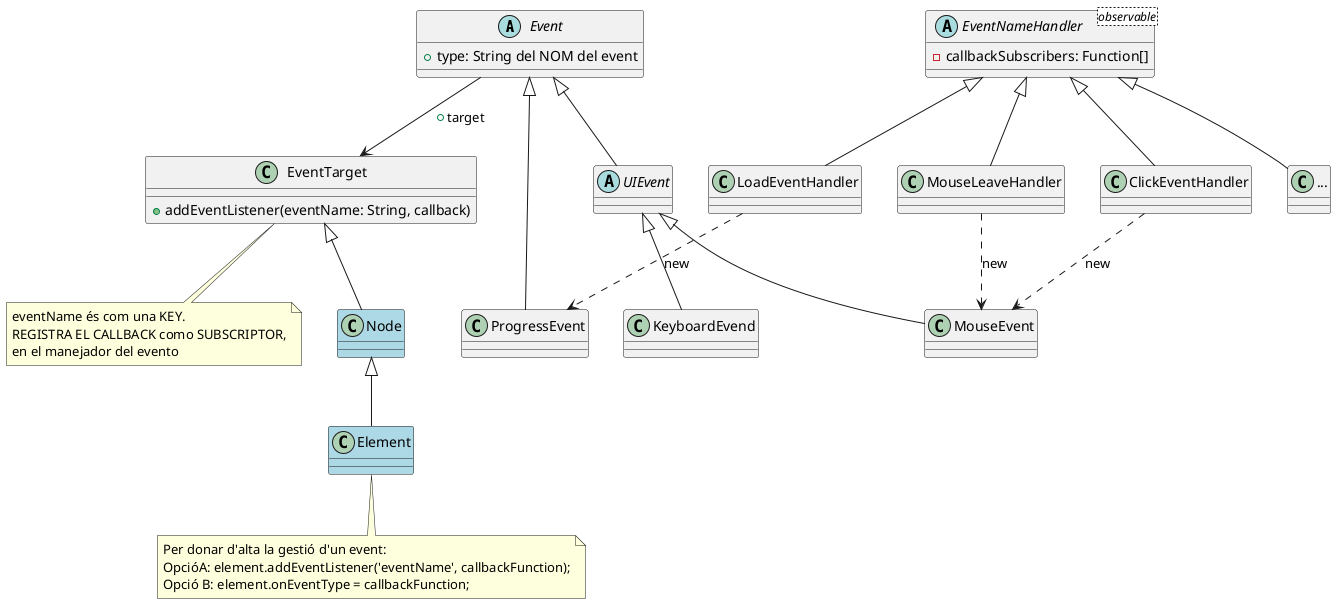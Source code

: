 @startuml events

abstract Event {
    + type: String del NOM del event
}
Event --> EventTarget : + target

abstract UIEvent
Event <|-- UIEvent

class MouseEvent
UIEvent <|-- MouseEvent

class KeyboardEvend
UIEvent <|-- KeyboardEvend

class ProgressEvent
Event <|-- ProgressEvent


class EventTarget {
    + addEventListener(eventName: String, callback)
}
note bottom
eventName és com una KEY.
REGISTRA EL CALLBACK como SUBSCRIPTOR,
en el manejador del evento
end note

abstract EventNameHandler <observable>{
    - callbackSubscribers: Function[]
}

class ClickEventHandler
ClickEventHandler ..> MouseEvent : new
EventNameHandler <|-- ClickEventHandler

class MouseLeaveHandler
MouseLeaveHandler ..> MouseEvent : new
EventNameHandler <|-- MouseLeaveHandler

class LoadEventHandler
LoadEventHandler ..> ProgressEvent : new
EventNameHandler <|-- LoadEventHandler

class X as "..." 
EventNameHandler <|-- X




class Element #LightBlue
note bottom 
Per donar d'alta la gestió d'un event:
OpcióA: element.addEventListener('eventName', callbackFunction);
Opció B: element.onEventType = callbackFunction;
end note
Node <|--Element

class Node #LightBlue
EventTarget <|-- Node
@enduml